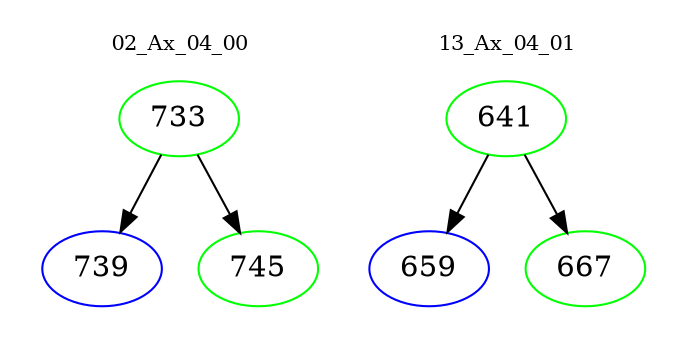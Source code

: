 digraph{
subgraph cluster_0 {
color = white
label = "02_Ax_04_00";
fontsize=10;
T0_733 [label="733", color="green"]
T0_733 -> T0_739 [color="black"]
T0_739 [label="739", color="blue"]
T0_733 -> T0_745 [color="black"]
T0_745 [label="745", color="green"]
}
subgraph cluster_1 {
color = white
label = "13_Ax_04_01";
fontsize=10;
T1_641 [label="641", color="green"]
T1_641 -> T1_659 [color="black"]
T1_659 [label="659", color="blue"]
T1_641 -> T1_667 [color="black"]
T1_667 [label="667", color="green"]
}
}
